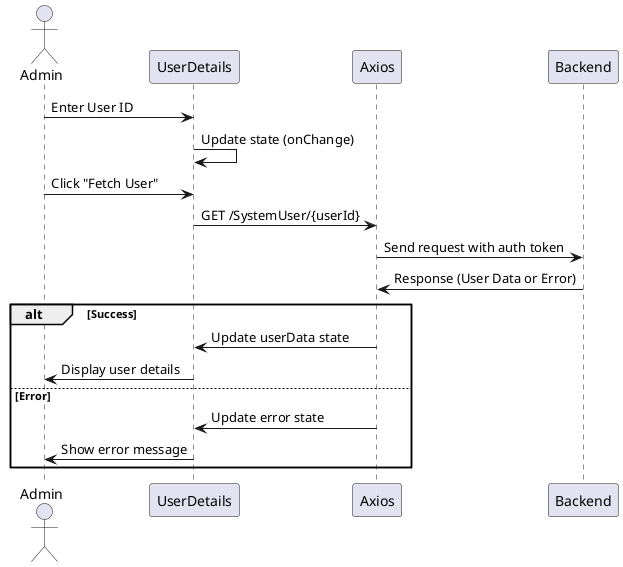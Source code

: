 
@startuml
actor Admin
participant UserDetails
participant Axios

Admin -> UserDetails: Enter User ID
UserDetails -> UserDetails: Update state (onChange)
Admin -> UserDetails: Click "Fetch User"
UserDetails -> Axios: GET /SystemUser/{userId}
Axios -> Backend: Send request with auth token
Backend -> Axios: Response (User Data or Error)
alt Success
    Axios -> UserDetails: Update userData state
    UserDetails -> Admin: Display user details
else Error
    Axios -> UserDetails: Update error state
    UserDetails -> Admin: Show error message
end
@enduml
